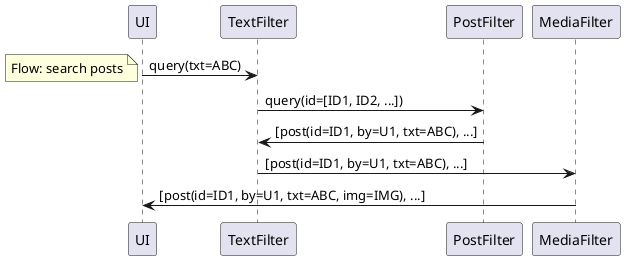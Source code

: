 @startuml
UI -> TextFilter : query(txt=ABC)
note left
  Flow: search posts
end note
TextFilter -> PostFilter : query(id=[ID1, ID2, ...])
PostFilter -> TextFilter : [post(id=ID1, by=U1, txt=ABC), ...]
TextFilter -> MediaFilter : [post(id=ID1, by=U1, txt=ABC), ...]
MediaFilter -> UI : [post(id=ID1, by=U1, txt=ABC, img=IMG), ...]
@enduml